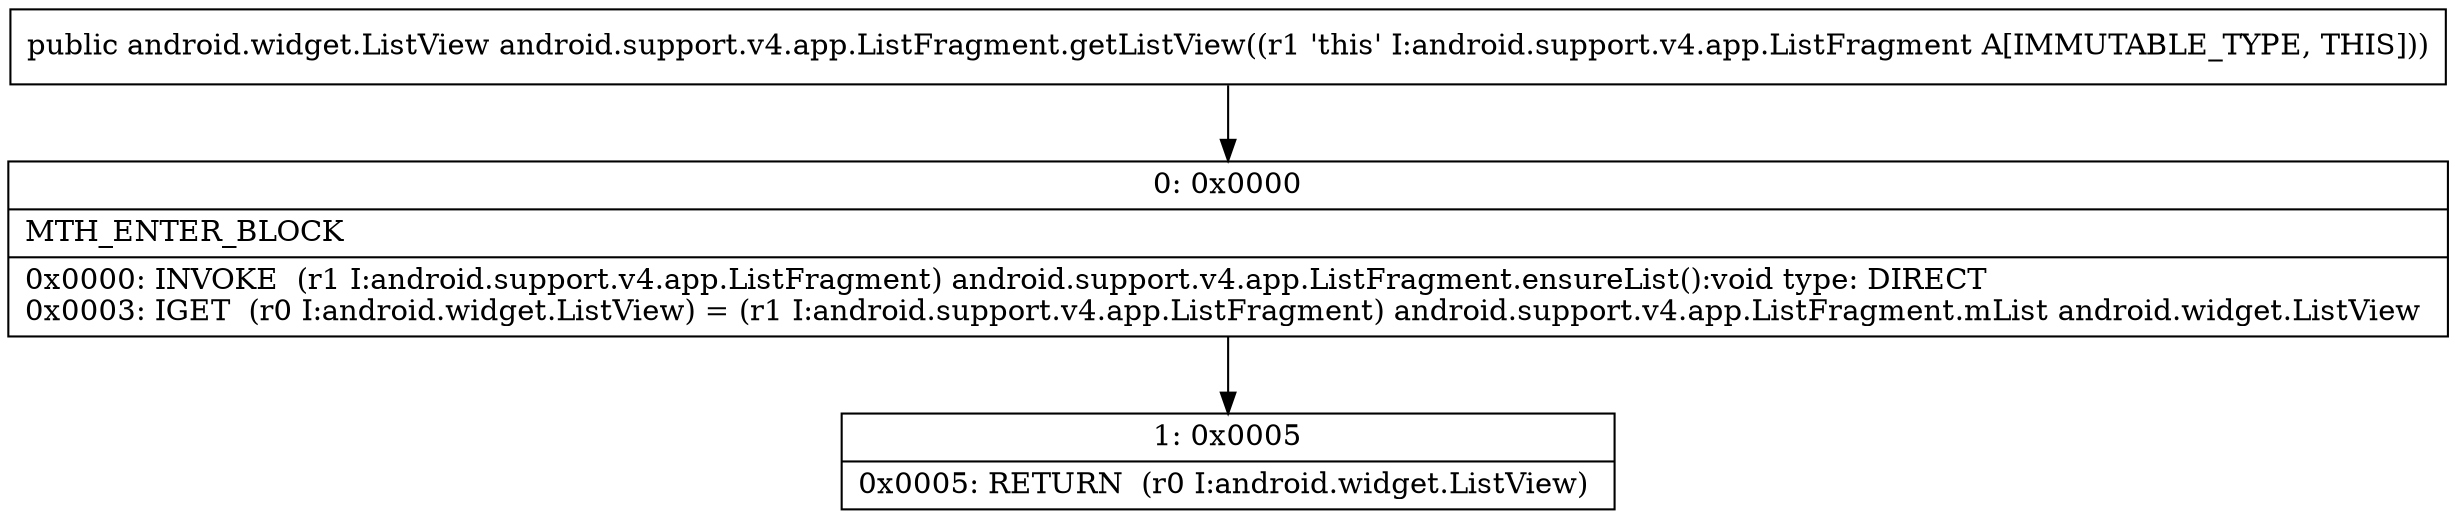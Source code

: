 digraph "CFG forandroid.support.v4.app.ListFragment.getListView()Landroid\/widget\/ListView;" {
Node_0 [shape=record,label="{0\:\ 0x0000|MTH_ENTER_BLOCK\l|0x0000: INVOKE  (r1 I:android.support.v4.app.ListFragment) android.support.v4.app.ListFragment.ensureList():void type: DIRECT \l0x0003: IGET  (r0 I:android.widget.ListView) = (r1 I:android.support.v4.app.ListFragment) android.support.v4.app.ListFragment.mList android.widget.ListView \l}"];
Node_1 [shape=record,label="{1\:\ 0x0005|0x0005: RETURN  (r0 I:android.widget.ListView) \l}"];
MethodNode[shape=record,label="{public android.widget.ListView android.support.v4.app.ListFragment.getListView((r1 'this' I:android.support.v4.app.ListFragment A[IMMUTABLE_TYPE, THIS])) }"];
MethodNode -> Node_0;
Node_0 -> Node_1;
}

